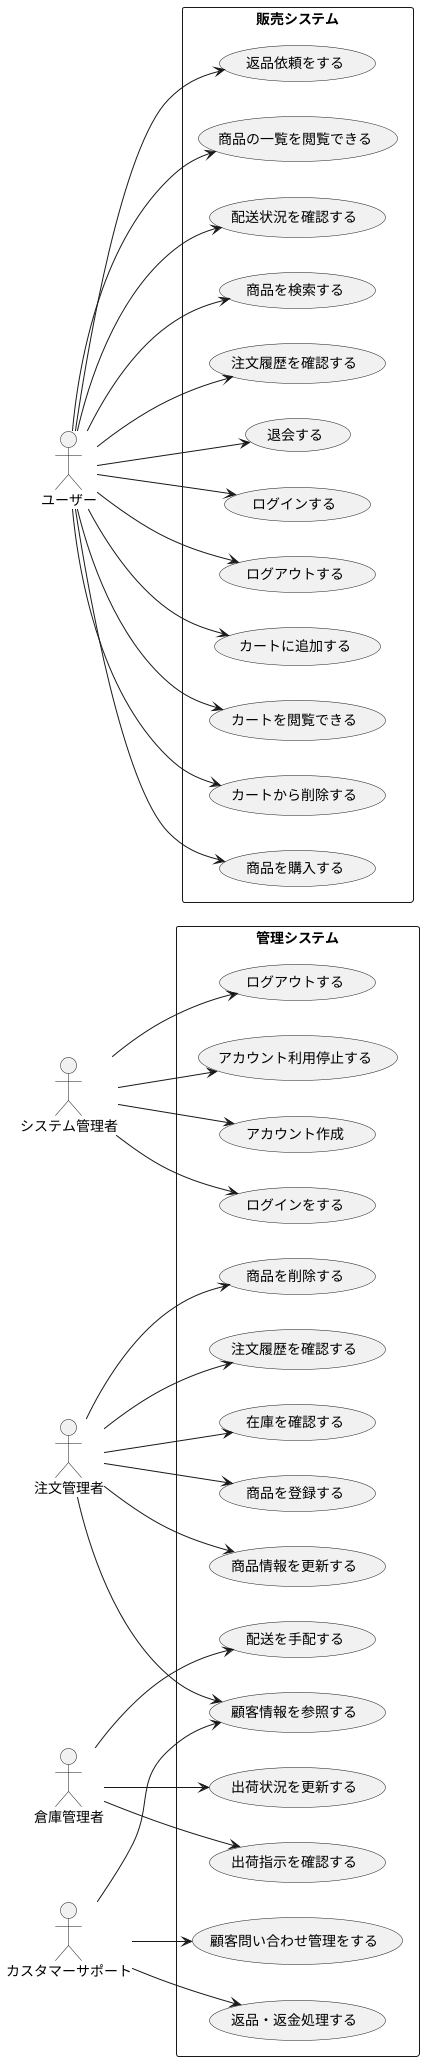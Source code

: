@startuml BBショップユースケース図 
left to right direction 

actor システム管理者 as S
actor 注文管理者 as M 
actor 倉庫管理者 as D
actor カスタマーサポート as C

actor ユーザー as U




rectangle  管理システム{ 
  usecase "ログインをする" as UC1
  usecase "ログアウトする" as UC2
  usecase "在庫を確認する" as UC3
  usecase "返品・返金処理する" as UC4
  usecase "顧客問い合わせ管理をする" as UC5
  usecase "商品を登録する" as UC6
  usecase "商品情報を更新する" as UC7
  usecase "商品を削除する" as UC8
  usecase "注文履歴を確認する" as UC9
  usecase "顧客情報を参照する" as UC10
  usecase "出荷指示を確認する" as UC11
  usecase "配送を手配する" as UC12
  usecase "出荷状況を更新する" as UC13
  usecase "アカウント利用停止する" as UC14
  usecase "アカウント作成" as UC27

}  


rectangle 販売システム {  
  usecase "ログインする" as UC15
  usecase "ログアウトする" as UC16
  usecase "カートに追加する" as UC17
  usecase "カートを閲覧できる" as UC18
  usecase "カートから削除する" as UC19
  usecase "商品を購入する" as UC20
  usecase "返品依頼をする" as UC21    
  usecase "商品の一覧を閲覧できる" as UC22
  usecase "配送状況を確認する" as UC23
  usecase "商品を検索する" as UC24
  usecase "注文履歴を確認する" as UC25
  usecase "退会する" as UC26

}  




S --> UC1
S --> UC2
S --> UC14
S --> UC27


M --> UC3
M --> UC6
M --> UC7
M --> UC8
M --> UC9
M --> UC10



D --> UC11
D --> UC12
D --> UC13

C --> UC4
C --> UC5
C --> UC10

U --> UC15
U --> UC16
U --> UC17
U --> UC18
U --> UC19
U --> UC20
U --> UC21
U --> UC22
U --> UC23
U --> UC24
U --> UC25
U --> UC26

@enduml
 